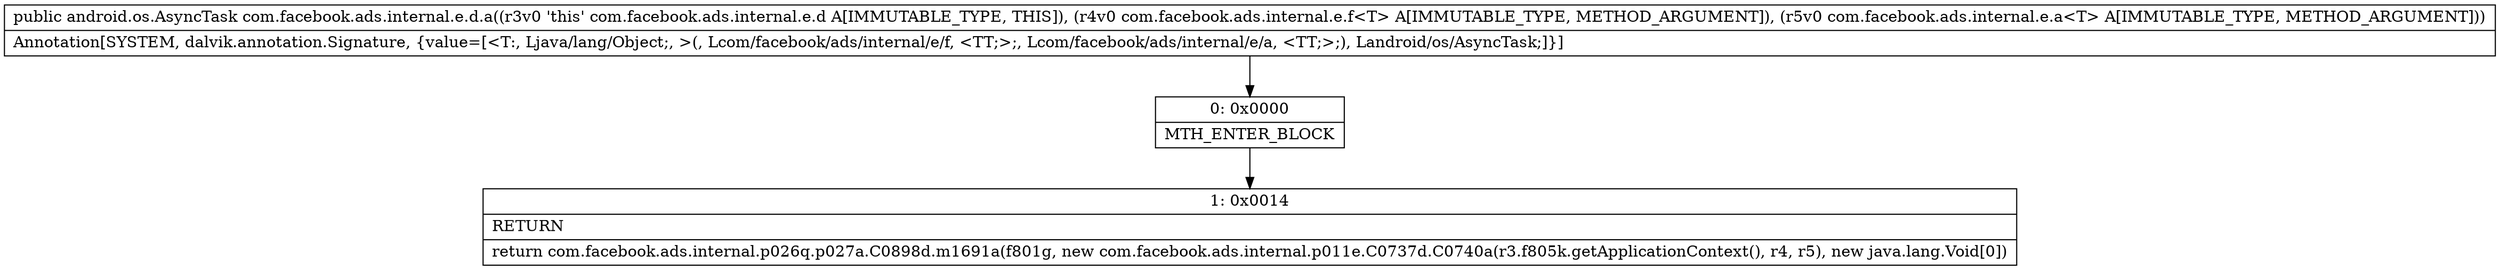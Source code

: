 digraph "CFG forcom.facebook.ads.internal.e.d.a(Lcom\/facebook\/ads\/internal\/e\/f;Lcom\/facebook\/ads\/internal\/e\/a;)Landroid\/os\/AsyncTask;" {
Node_0 [shape=record,label="{0\:\ 0x0000|MTH_ENTER_BLOCK\l}"];
Node_1 [shape=record,label="{1\:\ 0x0014|RETURN\l|return com.facebook.ads.internal.p026q.p027a.C0898d.m1691a(f801g, new com.facebook.ads.internal.p011e.C0737d.C0740a(r3.f805k.getApplicationContext(), r4, r5), new java.lang.Void[0])\l}"];
MethodNode[shape=record,label="{public android.os.AsyncTask com.facebook.ads.internal.e.d.a((r3v0 'this' com.facebook.ads.internal.e.d A[IMMUTABLE_TYPE, THIS]), (r4v0 com.facebook.ads.internal.e.f\<T\> A[IMMUTABLE_TYPE, METHOD_ARGUMENT]), (r5v0 com.facebook.ads.internal.e.a\<T\> A[IMMUTABLE_TYPE, METHOD_ARGUMENT]))  | Annotation[SYSTEM, dalvik.annotation.Signature, \{value=[\<T:, Ljava\/lang\/Object;, \>(, Lcom\/facebook\/ads\/internal\/e\/f, \<TT;\>;, Lcom\/facebook\/ads\/internal\/e\/a, \<TT;\>;), Landroid\/os\/AsyncTask;]\}]\l}"];
MethodNode -> Node_0;
Node_0 -> Node_1;
}

